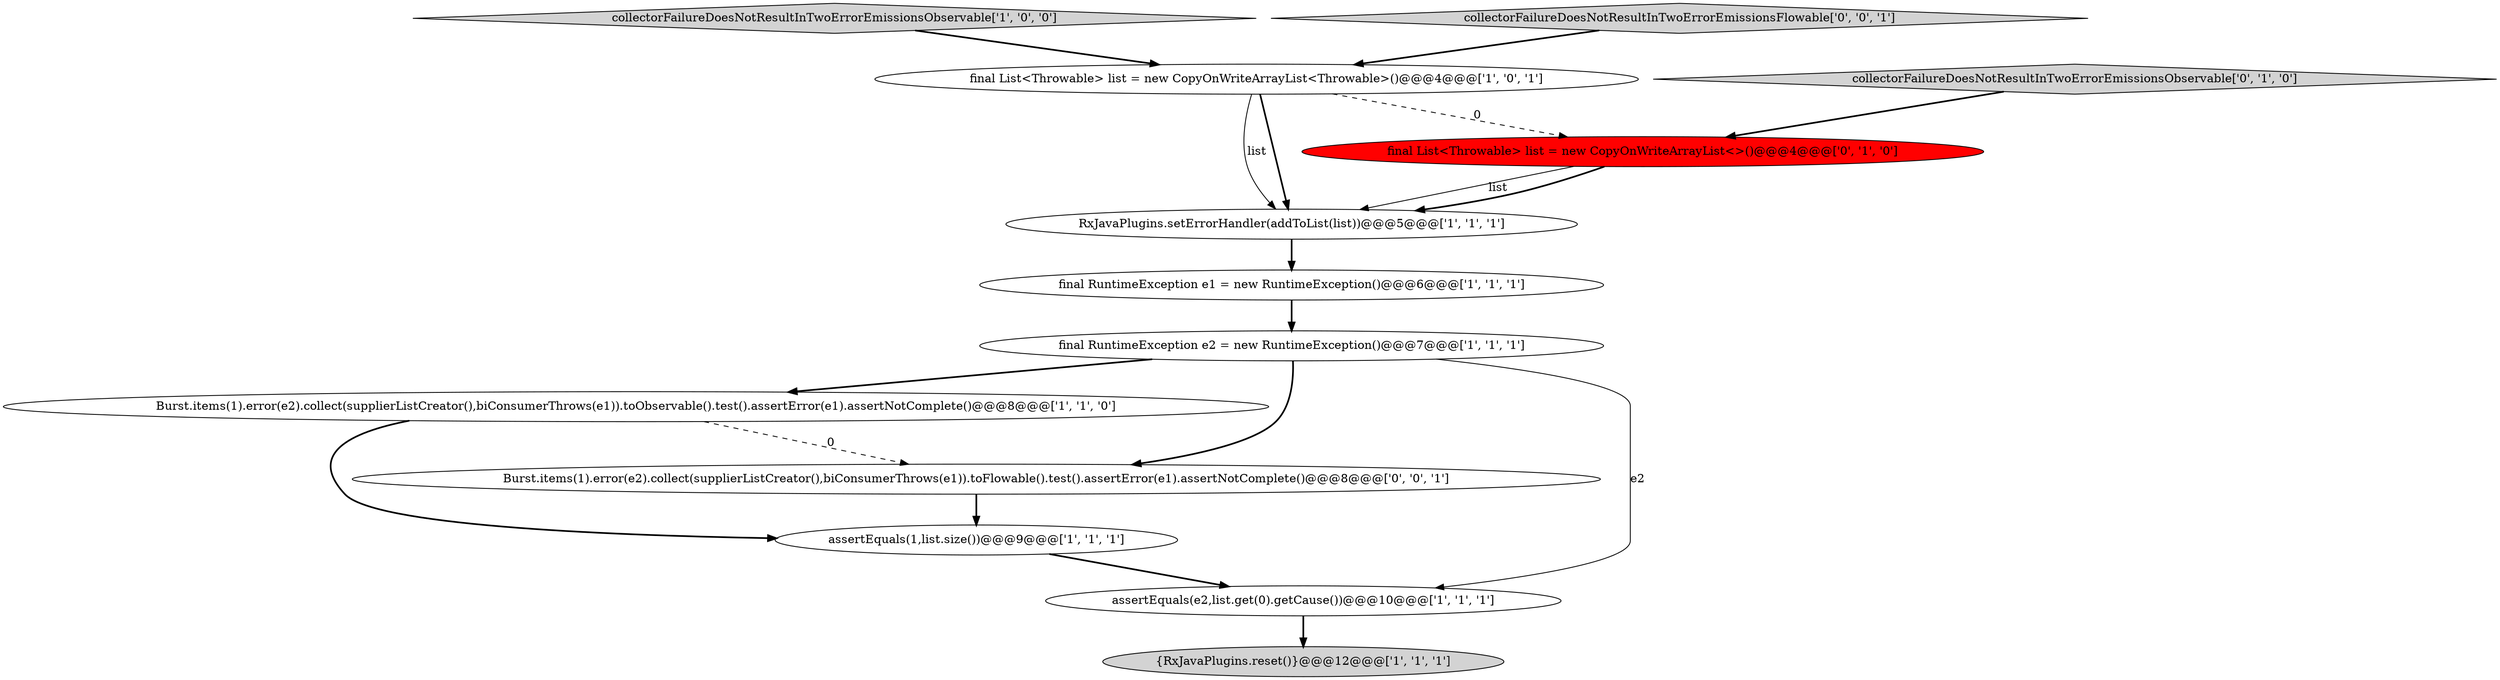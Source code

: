 digraph {
9 [style = filled, label = "final List<Throwable> list = new CopyOnWriteArrayList<>()@@@4@@@['0', '1', '0']", fillcolor = red, shape = ellipse image = "AAA1AAABBB2BBB"];
4 [style = filled, label = "Burst.items(1).error(e2).collect(supplierListCreator(),biConsumerThrows(e1)).toObservable().test().assertError(e1).assertNotComplete()@@@8@@@['1', '1', '0']", fillcolor = white, shape = ellipse image = "AAA0AAABBB1BBB"];
2 [style = filled, label = "final List<Throwable> list = new CopyOnWriteArrayList<Throwable>()@@@4@@@['1', '0', '1']", fillcolor = white, shape = ellipse image = "AAA0AAABBB1BBB"];
7 [style = filled, label = "collectorFailureDoesNotResultInTwoErrorEmissionsObservable['1', '0', '0']", fillcolor = lightgray, shape = diamond image = "AAA0AAABBB1BBB"];
5 [style = filled, label = "final RuntimeException e1 = new RuntimeException()@@@6@@@['1', '1', '1']", fillcolor = white, shape = ellipse image = "AAA0AAABBB1BBB"];
1 [style = filled, label = "{RxJavaPlugins.reset()}@@@12@@@['1', '1', '1']", fillcolor = lightgray, shape = ellipse image = "AAA0AAABBB1BBB"];
8 [style = filled, label = "assertEquals(1,list.size())@@@9@@@['1', '1', '1']", fillcolor = white, shape = ellipse image = "AAA0AAABBB1BBB"];
0 [style = filled, label = "RxJavaPlugins.setErrorHandler(addToList(list))@@@5@@@['1', '1', '1']", fillcolor = white, shape = ellipse image = "AAA0AAABBB1BBB"];
11 [style = filled, label = "Burst.items(1).error(e2).collect(supplierListCreator(),biConsumerThrows(e1)).toFlowable().test().assertError(e1).assertNotComplete()@@@8@@@['0', '0', '1']", fillcolor = white, shape = ellipse image = "AAA0AAABBB3BBB"];
10 [style = filled, label = "collectorFailureDoesNotResultInTwoErrorEmissionsObservable['0', '1', '0']", fillcolor = lightgray, shape = diamond image = "AAA0AAABBB2BBB"];
12 [style = filled, label = "collectorFailureDoesNotResultInTwoErrorEmissionsFlowable['0', '0', '1']", fillcolor = lightgray, shape = diamond image = "AAA0AAABBB3BBB"];
3 [style = filled, label = "final RuntimeException e2 = new RuntimeException()@@@7@@@['1', '1', '1']", fillcolor = white, shape = ellipse image = "AAA0AAABBB1BBB"];
6 [style = filled, label = "assertEquals(e2,list.get(0).getCause())@@@10@@@['1', '1', '1']", fillcolor = white, shape = ellipse image = "AAA0AAABBB1BBB"];
3->11 [style = bold, label=""];
5->3 [style = bold, label=""];
4->8 [style = bold, label=""];
2->0 [style = solid, label="list"];
6->1 [style = bold, label=""];
11->8 [style = bold, label=""];
10->9 [style = bold, label=""];
2->0 [style = bold, label=""];
9->0 [style = solid, label="list"];
8->6 [style = bold, label=""];
12->2 [style = bold, label=""];
4->11 [style = dashed, label="0"];
9->0 [style = bold, label=""];
2->9 [style = dashed, label="0"];
3->6 [style = solid, label="e2"];
3->4 [style = bold, label=""];
7->2 [style = bold, label=""];
0->5 [style = bold, label=""];
}
